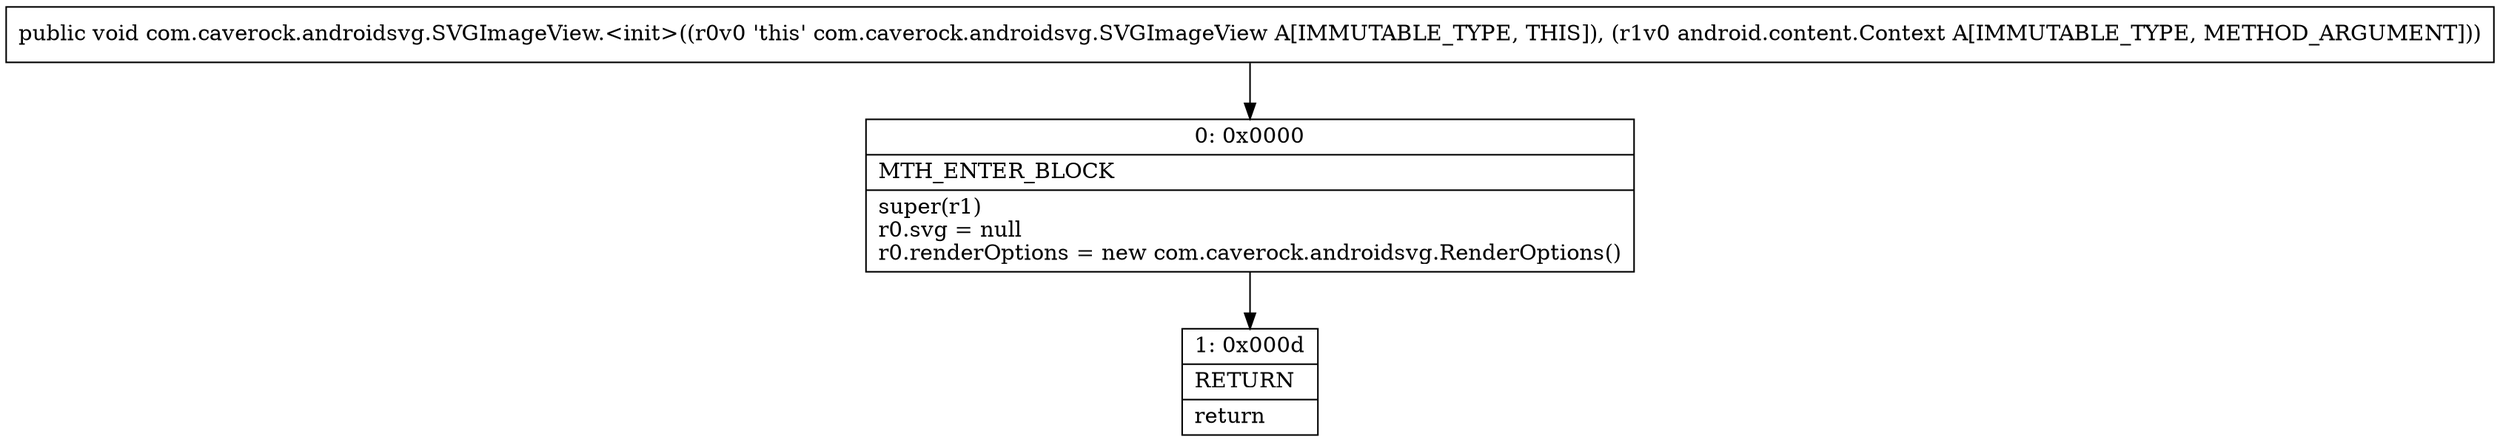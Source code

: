 digraph "CFG forcom.caverock.androidsvg.SVGImageView.\<init\>(Landroid\/content\/Context;)V" {
Node_0 [shape=record,label="{0\:\ 0x0000|MTH_ENTER_BLOCK\l|super(r1)\lr0.svg = null\lr0.renderOptions = new com.caverock.androidsvg.RenderOptions()\l}"];
Node_1 [shape=record,label="{1\:\ 0x000d|RETURN\l|return\l}"];
MethodNode[shape=record,label="{public void com.caverock.androidsvg.SVGImageView.\<init\>((r0v0 'this' com.caverock.androidsvg.SVGImageView A[IMMUTABLE_TYPE, THIS]), (r1v0 android.content.Context A[IMMUTABLE_TYPE, METHOD_ARGUMENT])) }"];
MethodNode -> Node_0;
Node_0 -> Node_1;
}

